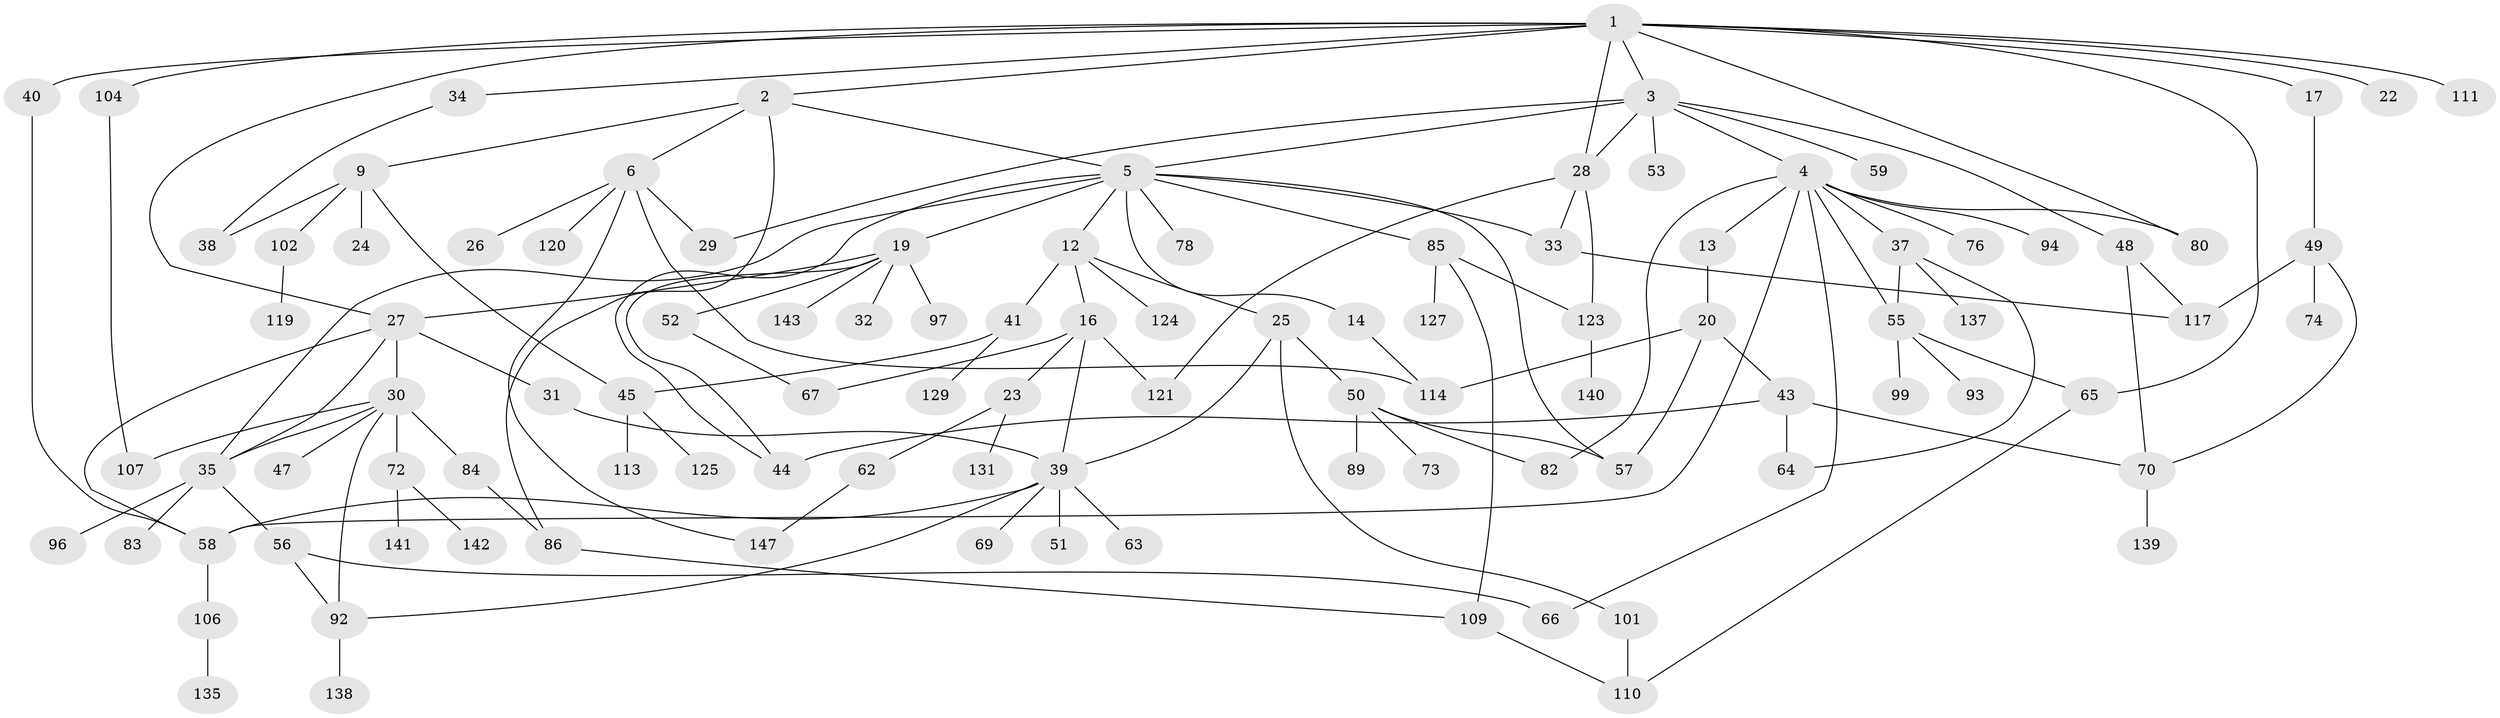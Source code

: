 // original degree distribution, {9: 0.006802721088435374, 5: 0.061224489795918366, 8: 0.02040816326530612, 6: 0.02040816326530612, 4: 0.09523809523809523, 2: 0.30612244897959184, 3: 0.1836734693877551, 1: 0.29931972789115646, 7: 0.006802721088435374}
// Generated by graph-tools (version 1.1) at 2025/10/02/27/25 16:10:55]
// undirected, 103 vertices, 143 edges
graph export_dot {
graph [start="1"]
  node [color=gray90,style=filled];
  1 [super="+10"];
  2;
  3 [super="+18"];
  4 [super="+8"];
  5 [super="+7"];
  6 [super="+15"];
  9 [super="+11"];
  12 [super="+21"];
  13;
  14;
  16;
  17;
  19 [super="+118"];
  20 [super="+100"];
  22 [super="+145"];
  23 [super="+98"];
  24 [super="+103"];
  25;
  26;
  27 [super="+77"];
  28 [super="+60"];
  29 [super="+42"];
  30 [super="+36"];
  31;
  32;
  33 [super="+132"];
  34;
  35 [super="+46"];
  37 [super="+54"];
  38 [super="+134"];
  39 [super="+61"];
  40;
  41 [super="+108"];
  43 [super="+68"];
  44;
  45 [super="+105"];
  47;
  48 [super="+87"];
  49 [super="+133"];
  50 [super="+88"];
  51;
  52;
  53;
  55 [super="+79"];
  56;
  57 [super="+146"];
  58 [super="+95"];
  59;
  62;
  63;
  64 [super="+75"];
  65 [super="+144"];
  66;
  67 [super="+126"];
  69 [super="+71"];
  70 [super="+91"];
  72 [super="+81"];
  73;
  74;
  76;
  78;
  80;
  82 [super="+122"];
  83;
  84;
  85 [super="+90"];
  86 [super="+115"];
  89;
  92 [super="+112"];
  93;
  94;
  96;
  97;
  99;
  101 [super="+136"];
  102;
  104;
  106 [super="+130"];
  107;
  109;
  110;
  111;
  113;
  114 [super="+116"];
  117;
  119;
  120;
  121;
  123 [super="+128"];
  124;
  125;
  127;
  129;
  131;
  135;
  137;
  138;
  139;
  140;
  141;
  142;
  143;
  147;
  1 -- 2;
  1 -- 3;
  1 -- 17;
  1 -- 34;
  1 -- 40;
  1 -- 65;
  1 -- 80;
  1 -- 104;
  1 -- 22;
  1 -- 27;
  1 -- 28;
  1 -- 111;
  2 -- 6;
  2 -- 9;
  2 -- 86;
  2 -- 5;
  3 -- 4;
  3 -- 5;
  3 -- 48;
  3 -- 53;
  3 -- 29;
  3 -- 59;
  3 -- 28;
  4 -- 13;
  4 -- 58;
  4 -- 66;
  4 -- 82;
  4 -- 94;
  4 -- 80;
  4 -- 55;
  4 -- 37;
  4 -- 76;
  5 -- 19;
  5 -- 33;
  5 -- 12;
  5 -- 44;
  5 -- 78;
  5 -- 14;
  5 -- 85;
  5 -- 35;
  5 -- 57;
  6 -- 26;
  6 -- 29;
  6 -- 120;
  6 -- 147;
  6 -- 114;
  9 -- 24;
  9 -- 45;
  9 -- 102;
  9 -- 38;
  12 -- 16;
  12 -- 41;
  12 -- 124;
  12 -- 25;
  13 -- 20;
  14 -- 114;
  16 -- 23;
  16 -- 67;
  16 -- 121;
  16 -- 39;
  17 -- 49;
  19 -- 32;
  19 -- 52;
  19 -- 97;
  19 -- 44;
  19 -- 27;
  19 -- 143;
  20 -- 43;
  20 -- 114;
  20 -- 57;
  23 -- 62;
  23 -- 131;
  25 -- 50;
  25 -- 101;
  25 -- 39;
  27 -- 30;
  27 -- 31;
  27 -- 35;
  27 -- 58;
  28 -- 121;
  28 -- 123;
  28 -- 33;
  30 -- 35;
  30 -- 47;
  30 -- 72;
  30 -- 84;
  30 -- 92;
  30 -- 107;
  31 -- 39;
  33 -- 117;
  34 -- 38;
  35 -- 96;
  35 -- 56;
  35 -- 83;
  37 -- 55;
  37 -- 64;
  37 -- 137;
  39 -- 51;
  39 -- 69;
  39 -- 63;
  39 -- 58;
  39 -- 92;
  40 -- 58;
  41 -- 129;
  41 -- 45;
  43 -- 64;
  43 -- 44;
  43 -- 70;
  45 -- 125;
  45 -- 113;
  48 -- 70;
  48 -- 117;
  49 -- 74;
  49 -- 70;
  49 -- 117;
  50 -- 57;
  50 -- 73;
  50 -- 89;
  50 -- 82;
  52 -- 67;
  55 -- 93;
  55 -- 99;
  55 -- 65;
  56 -- 92;
  56 -- 66;
  58 -- 106;
  62 -- 147;
  65 -- 110;
  70 -- 139;
  72 -- 141;
  72 -- 142;
  84 -- 86;
  85 -- 109;
  85 -- 123;
  85 -- 127;
  86 -- 109;
  92 -- 138;
  101 -- 110;
  102 -- 119;
  104 -- 107;
  106 -- 135;
  109 -- 110;
  123 -- 140;
}
